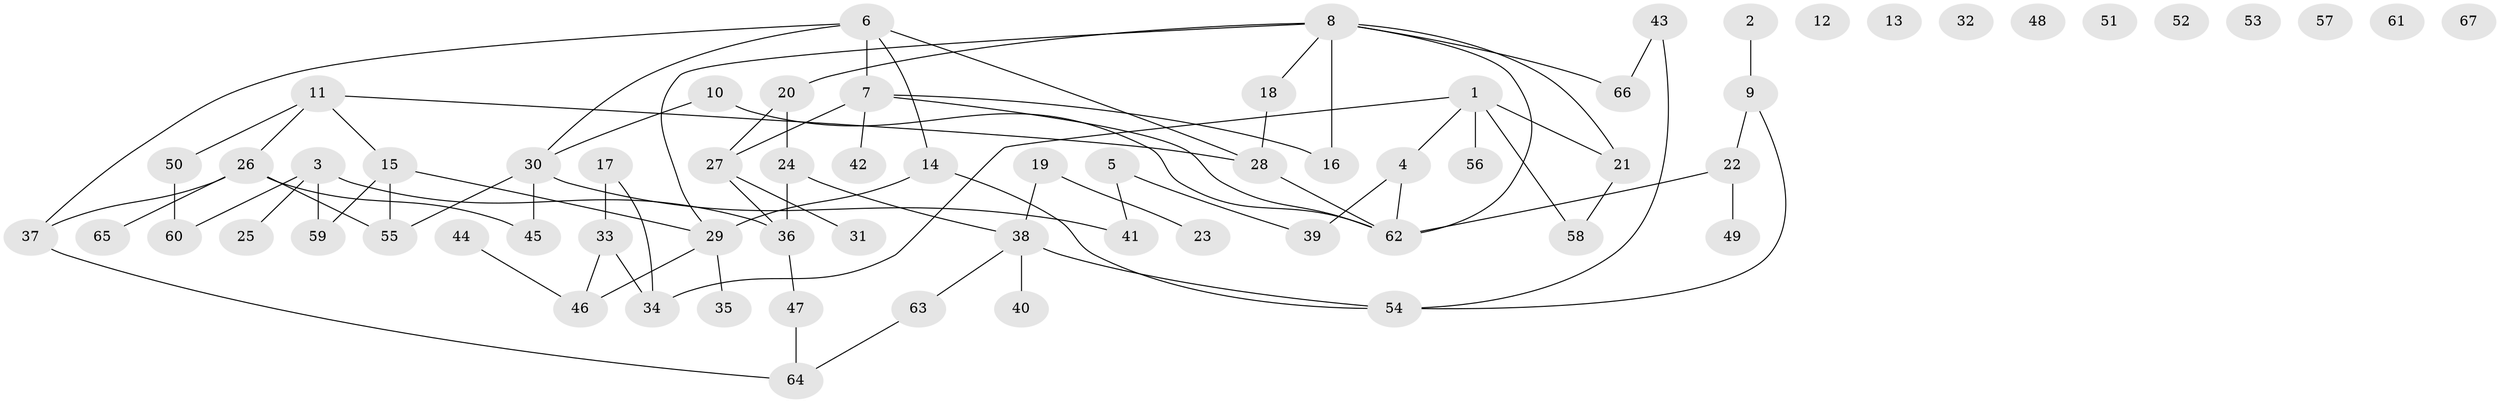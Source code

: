 // coarse degree distribution, {6: 0.11538461538461539, 2: 0.3076923076923077, 8: 0.038461538461538464, 0: 0.38461538461538464, 3: 0.07692307692307693, 1: 0.07692307692307693}
// Generated by graph-tools (version 1.1) at 2025/16/03/04/25 18:16:45]
// undirected, 67 vertices, 80 edges
graph export_dot {
graph [start="1"]
  node [color=gray90,style=filled];
  1;
  2;
  3;
  4;
  5;
  6;
  7;
  8;
  9;
  10;
  11;
  12;
  13;
  14;
  15;
  16;
  17;
  18;
  19;
  20;
  21;
  22;
  23;
  24;
  25;
  26;
  27;
  28;
  29;
  30;
  31;
  32;
  33;
  34;
  35;
  36;
  37;
  38;
  39;
  40;
  41;
  42;
  43;
  44;
  45;
  46;
  47;
  48;
  49;
  50;
  51;
  52;
  53;
  54;
  55;
  56;
  57;
  58;
  59;
  60;
  61;
  62;
  63;
  64;
  65;
  66;
  67;
  1 -- 4;
  1 -- 21;
  1 -- 34;
  1 -- 56;
  1 -- 58;
  2 -- 9;
  3 -- 25;
  3 -- 36;
  3 -- 59;
  3 -- 60;
  4 -- 39;
  4 -- 62;
  5 -- 39;
  5 -- 41;
  6 -- 7;
  6 -- 14;
  6 -- 28;
  6 -- 30;
  6 -- 37;
  7 -- 16;
  7 -- 27;
  7 -- 42;
  7 -- 62;
  8 -- 16;
  8 -- 18;
  8 -- 20;
  8 -- 21;
  8 -- 29;
  8 -- 62;
  8 -- 66;
  9 -- 22;
  9 -- 54;
  10 -- 30;
  10 -- 62;
  11 -- 15;
  11 -- 26;
  11 -- 28;
  11 -- 50;
  14 -- 29;
  14 -- 54;
  15 -- 29;
  15 -- 55;
  15 -- 59;
  17 -- 33;
  17 -- 34;
  18 -- 28;
  19 -- 23;
  19 -- 38;
  20 -- 24;
  20 -- 27;
  21 -- 58;
  22 -- 49;
  22 -- 62;
  24 -- 36;
  24 -- 38;
  26 -- 37;
  26 -- 45;
  26 -- 55;
  26 -- 65;
  27 -- 31;
  27 -- 36;
  28 -- 62;
  29 -- 35;
  29 -- 46;
  30 -- 41;
  30 -- 45;
  30 -- 55;
  33 -- 34;
  33 -- 46;
  36 -- 47;
  37 -- 64;
  38 -- 40;
  38 -- 54;
  38 -- 63;
  43 -- 54;
  43 -- 66;
  44 -- 46;
  47 -- 64;
  50 -- 60;
  63 -- 64;
}
